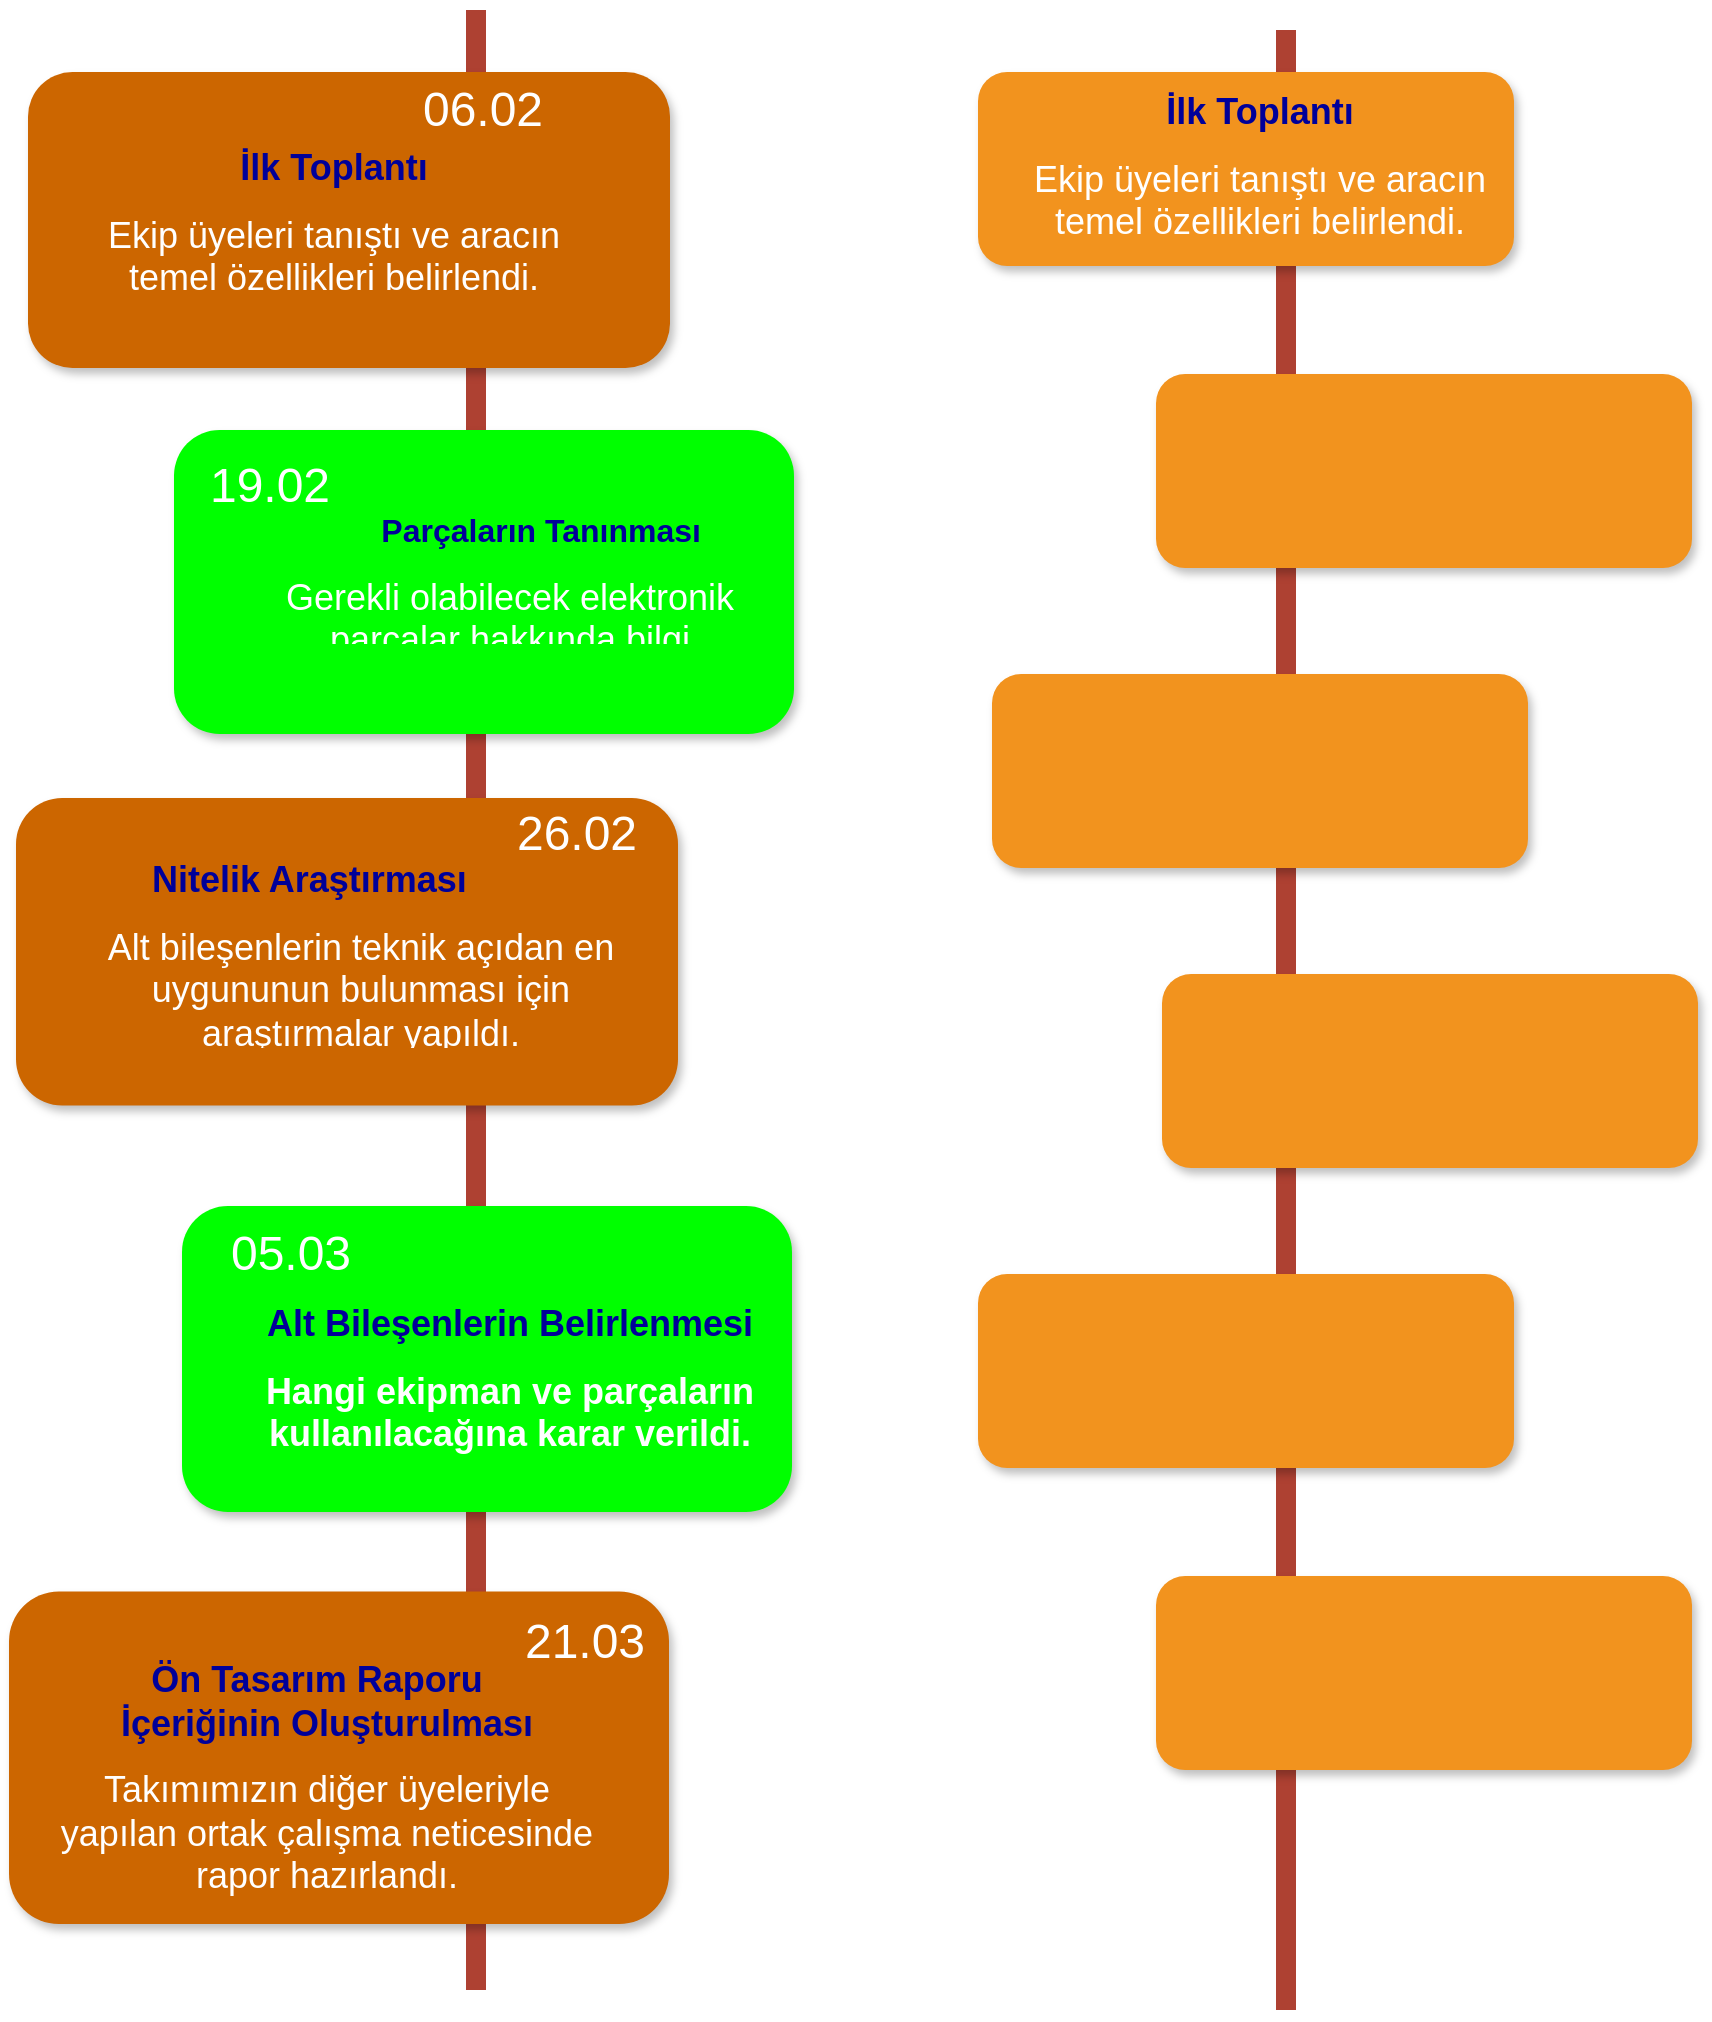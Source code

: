 <mxfile version="14.7.2" type="github">
  <diagram name="Page-1" id="fbcf5db9-b524-4cd4-e4f3-379dc89c3999">
    <mxGraphModel dx="3020" dy="1125" grid="0" gridSize="10" guides="1" tooltips="1" connect="1" arrows="1" fold="1" page="1" pageScale="1" pageWidth="850" pageHeight="1100" background="none" math="0" shadow="0">
      <root>
        <mxCell id="0" />
        <mxCell id="1" parent="0" />
        <mxCell id="2a0f93b5c73ef8e7-1" value="" style="line;strokeWidth=10;direction=south;html=1;fillColor=none;fontSize=13;fontColor=#000000;align=center;strokeColor=#AE4132;" parent="1" vertex="1">
          <mxGeometry x="225" y="70" width="10" height="990" as="geometry" />
        </mxCell>
        <mxCell id="2a0f93b5c73ef8e7-2" value="" style="rounded=1;whiteSpace=wrap;html=1;strokeColor=none;strokeWidth=1;fontSize=13;fontColor=#FFFFFF;align=center;gradientColor=none;gradientDirection=east;verticalAlign=top;shadow=1;fillColor=#CC6600;" parent="1" vertex="1">
          <mxGeometry x="6" y="101" width="321" height="148" as="geometry" />
        </mxCell>
        <mxCell id="2a0f93b5c73ef8e7-3" value="&lt;font style=&quot;font-size: 24px&quot;&gt;06.02&lt;/font&gt;" style="text;html=1;strokeColor=none;fillColor=none;align=center;verticalAlign=middle;whiteSpace=wrap;fontSize=30;fontColor=#FFFFFF;" parent="1" vertex="1">
          <mxGeometry x="208" y="107" width="51" height="20" as="geometry" />
        </mxCell>
        <mxCell id="2a0f93b5c73ef8e7-7" value="3" style="text;html=1;strokeColor=none;fillColor=none;align=center;verticalAlign=middle;whiteSpace=wrap;fontSize=30;fontColor=#FFFFFF;" parent="1" vertex="1">
          <mxGeometry x="45" y="393" width="40" height="20" as="geometry" />
        </mxCell>
        <mxCell id="2a0f93b5c73ef8e7-11" value="5" style="text;html=1;strokeColor=none;fillColor=none;align=center;verticalAlign=middle;whiteSpace=wrap;fontSize=30;fontColor=#FFFFFF;" parent="1" vertex="1">
          <mxGeometry x="45" y="623" width="40" height="20" as="geometry" />
        </mxCell>
        <mxCell id="2a0f93b5c73ef8e7-15" value="7" style="text;html=1;strokeColor=none;fillColor=none;align=center;verticalAlign=middle;whiteSpace=wrap;fontSize=30;fontColor=#FFFFFF;" parent="1" vertex="1">
          <mxGeometry x="45" y="863" width="40" height="20" as="geometry" />
        </mxCell>
        <mxCell id="2a0f93b5c73ef8e7-18" value="&lt;h1&gt;&lt;font color=&quot;#000099&quot;&gt;İlk Toplantı&lt;/font&gt;&lt;/h1&gt;&lt;p&gt;&lt;font style=&quot;font-size: 18px&quot;&gt;Ekip üyeleri tanıştı ve aracın temel özellikleri belirlendi.&lt;/font&gt;&lt;/p&gt;" style="text;html=1;spacing=5;spacingTop=-20;whiteSpace=wrap;overflow=hidden;strokeColor=none;strokeWidth=4;fillColor=none;gradientColor=#007FFF;fontSize=9;fontColor=#FFFFFF;align=center;" parent="1" vertex="1">
          <mxGeometry x="40" y="137" width="238" height="89" as="geometry" />
        </mxCell>
        <mxCell id="2a0f93b5c73ef8e7-25" value="&lt;h1&gt;Heading&lt;/h1&gt;&lt;p&gt;Lorem ipsum dolor sit amet, consectetur adipisicing elit, sed do eiusmod tempor incididunt ut labore et dolore magna aliqua.&lt;/p&gt;" style="text;html=1;spacing=5;spacingTop=-20;whiteSpace=wrap;overflow=hidden;strokeColor=none;strokeWidth=4;fillColor=none;gradientColor=#007FFF;fontSize=9;fontColor=#FFFFFF;align=center;" parent="1" vertex="1">
          <mxGeometry x="255" y="950" width="160" height="77" as="geometry" />
        </mxCell>
        <mxCell id="-CI094suR1XkRSVhxneS-1" value="" style="line;strokeWidth=10;direction=south;html=1;fillColor=none;fontSize=13;fontColor=#000000;align=center;strokeColor=#AE4132;" parent="1" vertex="1">
          <mxGeometry x="630" y="80" width="10" height="990" as="geometry" />
        </mxCell>
        <mxCell id="-CI094suR1XkRSVhxneS-3" value="1" style="text;html=1;strokeColor=none;fillColor=none;align=center;verticalAlign=middle;whiteSpace=wrap;fontSize=30;fontColor=#FFFFFF;" parent="1" vertex="1">
          <mxGeometry x="450" y="178" width="40" height="20" as="geometry" />
        </mxCell>
        <mxCell id="rtz68vQmMSl6x_0ly5T9-5" value="" style="rounded=1;whiteSpace=wrap;html=1;strokeColor=none;strokeWidth=1;fillColor=#F2931E;fontSize=13;fontColor=#FFFFFF;align=center;gradientColor=none;gradientDirection=east;verticalAlign=top;shadow=1;" parent="1" vertex="1">
          <mxGeometry x="481" y="101" width="268" height="97" as="geometry" />
        </mxCell>
        <mxCell id="rtz68vQmMSl6x_0ly5T9-9" value="" style="rounded=1;whiteSpace=wrap;html=1;strokeColor=none;strokeWidth=1;fontSize=13;fontColor=#FFFFFF;align=center;gradientColor=none;gradientDirection=east;verticalAlign=top;shadow=1;fillColor=#00FF00;" parent="1" vertex="1">
          <mxGeometry x="79" y="280" width="310" height="152" as="geometry" />
        </mxCell>
        <mxCell id="rtz68vQmMSl6x_0ly5T9-10" value="" style="rounded=1;whiteSpace=wrap;html=1;strokeColor=none;strokeWidth=1;fontSize=13;fontColor=#FFFFFF;align=center;gradientColor=none;gradientDirection=east;verticalAlign=top;shadow=1;fillColor=#CC6600;" parent="1" vertex="1">
          <mxGeometry y="464" width="331" height="153.75" as="geometry" />
        </mxCell>
        <mxCell id="rtz68vQmMSl6x_0ly5T9-13" value="" style="rounded=1;whiteSpace=wrap;html=1;strokeColor=none;strokeWidth=1;fontSize=13;fontColor=#FFFFFF;align=center;gradientColor=none;gradientDirection=east;verticalAlign=top;shadow=1;fillColor=#00FF00;" parent="1" vertex="1">
          <mxGeometry x="83" y="668" width="305" height="153" as="geometry" />
        </mxCell>
        <mxCell id="rtz68vQmMSl6x_0ly5T9-18" value="&lt;h1&gt;&lt;font style=&quot;font-size: 14px&quot;&gt;&amp;nbsp; &amp;nbsp; &amp;nbsp; &amp;nbsp;&amp;nbsp;&lt;/font&gt;&lt;font style=&quot;font-size: 16px&quot; color=&quot;#000099&quot;&gt;Parçaların Tanınması&lt;/font&gt;&lt;/h1&gt;&lt;p&gt;&lt;font style=&quot;font-size: 18px&quot;&gt;Gerekli olabilecek elektronik parçalar hakkında bilgi toplandı.&lt;/font&gt;&lt;/p&gt;" style="text;html=1;spacing=5;spacingTop=-20;whiteSpace=wrap;overflow=hidden;strokeColor=none;strokeWidth=4;fillColor=none;gradientColor=#007FFF;fontSize=9;fontColor=#FFFFFF;align=center;" parent="1" vertex="1">
          <mxGeometry x="120" y="318" width="254" height="69" as="geometry" />
        </mxCell>
        <mxCell id="rtz68vQmMSl6x_0ly5T9-19" value="&lt;font style=&quot;font-size: 24px&quot;&gt;19.02&lt;/font&gt;" style="text;html=1;strokeColor=none;fillColor=none;align=center;verticalAlign=middle;whiteSpace=wrap;fontSize=30;fontColor=#FFFFFF;" parent="1" vertex="1">
          <mxGeometry x="107" y="295" width="40" height="20" as="geometry" />
        </mxCell>
        <mxCell id="T_IrZNJ4jwdqQeyAai1--1" value="&lt;h1 style=&quot;text-align: left&quot;&gt;&lt;span&gt;&lt;font color=&quot;#000099&quot;&gt;&amp;nbsp; &amp;nbsp; &amp;nbsp;Nitelik Araştırması&lt;/font&gt;&lt;/span&gt;&lt;/h1&gt;&lt;h1&gt;&lt;span style=&quot;font-weight: normal&quot;&gt;&lt;font style=&quot;font-size: 18px&quot;&gt;Alt bileşenlerin teknik açıdan en uygununun bulunması için araştırmalar yapıldı.&lt;/font&gt;&lt;/span&gt;&lt;br&gt;&lt;/h1&gt;" style="text;html=1;spacing=5;spacingTop=-20;whiteSpace=wrap;overflow=hidden;strokeColor=none;strokeWidth=4;fillColor=none;gradientColor=#007FFF;fontSize=9;fontColor=#FFFFFF;align=center;" vertex="1" parent="1">
          <mxGeometry x="39" y="493" width="267" height="95.5" as="geometry" />
        </mxCell>
        <mxCell id="T_IrZNJ4jwdqQeyAai1--2" value="&lt;font style=&quot;font-size: 24px&quot;&gt;26.02&lt;/font&gt;" style="text;html=1;strokeColor=none;fillColor=none;align=center;verticalAlign=middle;whiteSpace=wrap;fontSize=30;fontColor=#FFFFFF;" vertex="1" parent="1">
          <mxGeometry x="255" y="469" width="51" height="20" as="geometry" />
        </mxCell>
        <mxCell id="T_IrZNJ4jwdqQeyAai1--5" value="&lt;h1&gt;&lt;font color=&quot;#000099&quot;&gt;Alt Bileşenlerin Belirlenmesi&lt;/font&gt;&lt;/h1&gt;&lt;h1&gt;Hangi ekipman ve parçaların kullanılacağına karar verildi.&lt;/h1&gt;" style="text;html=1;spacing=5;spacingTop=-20;whiteSpace=wrap;overflow=hidden;strokeColor=none;strokeWidth=4;fillColor=none;gradientColor=#007FFF;fontSize=9;fontColor=#FFFFFF;align=center;" vertex="1" parent="1">
          <mxGeometry x="112" y="715" width="270" height="92" as="geometry" />
        </mxCell>
        <mxCell id="T_IrZNJ4jwdqQeyAai1--6" value="&lt;font style=&quot;font-size: 24px&quot;&gt;05.03&lt;/font&gt;" style="text;html=1;strokeColor=none;fillColor=none;align=center;verticalAlign=middle;whiteSpace=wrap;fontSize=30;fontColor=#FFFFFF;" vertex="1" parent="1">
          <mxGeometry x="112" y="679" width="51" height="20" as="geometry" />
        </mxCell>
        <mxCell id="T_IrZNJ4jwdqQeyAai1--7" value="" style="rounded=1;whiteSpace=wrap;html=1;strokeColor=none;strokeWidth=1;fontSize=13;fontColor=#FFFFFF;align=center;gradientColor=none;gradientDirection=east;verticalAlign=top;shadow=1;fillColor=#CC6600;" vertex="1" parent="1">
          <mxGeometry x="-3.5" y="860.75" width="330" height="166.25" as="geometry" />
        </mxCell>
        <mxCell id="T_IrZNJ4jwdqQeyAai1--8" value="&lt;h1&gt;&lt;span&gt;&lt;font color=&quot;#000099&quot;&gt;&amp;nbsp; &amp;nbsp; &amp;nbsp;Ön Tasarım Raporu&amp;nbsp; &amp;nbsp; &amp;nbsp; &amp;nbsp; İçeriğinin Oluşturulması&lt;/font&gt;&lt;/span&gt;&lt;/h1&gt;&lt;h1&gt;&lt;span style=&quot;font-weight: normal&quot;&gt;&lt;font style=&quot;font-size: 18px&quot;&gt;Takımımızın diğer üyeleriyle yapılan ortak çalışma neticesinde rapor hazırlandı.&lt;/font&gt;&lt;/span&gt;&lt;br&gt;&lt;/h1&gt;" style="text;html=1;spacing=5;spacingTop=-20;whiteSpace=wrap;overflow=hidden;strokeColor=none;strokeWidth=4;fillColor=none;gradientColor=#007FFF;fontSize=9;fontColor=#FFFFFF;align=center;" vertex="1" parent="1">
          <mxGeometry x="13" y="893" width="285" height="139" as="geometry" />
        </mxCell>
        <mxCell id="T_IrZNJ4jwdqQeyAai1--9" value="&lt;font style=&quot;font-size: 24px&quot;&gt;21.03&lt;/font&gt;" style="text;html=1;strokeColor=none;fillColor=none;align=center;verticalAlign=middle;whiteSpace=wrap;fontSize=30;fontColor=#FFFFFF;" vertex="1" parent="1">
          <mxGeometry x="259" y="873" width="51" height="20" as="geometry" />
        </mxCell>
        <mxCell id="T_IrZNJ4jwdqQeyAai1--11" value="&lt;h1&gt;&lt;font color=&quot;#000099&quot;&gt;İlk Toplantı&lt;/font&gt;&lt;/h1&gt;&lt;p&gt;&lt;font style=&quot;font-size: 18px&quot;&gt;Ekip üyeleri tanıştı ve aracın temel özellikleri belirlendi.&lt;/font&gt;&lt;/p&gt;" style="text;html=1;spacing=5;spacingTop=-20;whiteSpace=wrap;overflow=hidden;strokeColor=none;strokeWidth=4;fillColor=none;gradientColor=#007FFF;fontSize=9;fontColor=#FFFFFF;align=center;" vertex="1" parent="1">
          <mxGeometry x="503" y="109" width="238" height="89" as="geometry" />
        </mxCell>
        <mxCell id="T_IrZNJ4jwdqQeyAai1--14" value="" style="rounded=1;whiteSpace=wrap;html=1;strokeColor=none;strokeWidth=1;fillColor=#F2931E;fontSize=13;fontColor=#FFFFFF;align=center;gradientColor=none;gradientDirection=east;verticalAlign=top;shadow=1;" vertex="1" parent="1">
          <mxGeometry x="570" y="252" width="268" height="97" as="geometry" />
        </mxCell>
        <mxCell id="T_IrZNJ4jwdqQeyAai1--15" value="" style="rounded=1;whiteSpace=wrap;html=1;strokeColor=none;strokeWidth=1;fillColor=#F2931E;fontSize=13;fontColor=#FFFFFF;align=center;gradientColor=none;gradientDirection=east;verticalAlign=top;shadow=1;" vertex="1" parent="1">
          <mxGeometry x="488" y="402" width="268" height="97" as="geometry" />
        </mxCell>
        <mxCell id="T_IrZNJ4jwdqQeyAai1--16" value="" style="rounded=1;whiteSpace=wrap;html=1;strokeColor=none;strokeWidth=1;fillColor=#F2931E;fontSize=13;fontColor=#FFFFFF;align=center;gradientColor=none;gradientDirection=east;verticalAlign=top;shadow=1;" vertex="1" parent="1">
          <mxGeometry x="573" y="552" width="268" height="97" as="geometry" />
        </mxCell>
        <mxCell id="T_IrZNJ4jwdqQeyAai1--17" value="" style="rounded=1;whiteSpace=wrap;html=1;strokeColor=none;strokeWidth=1;fillColor=#F2931E;fontSize=13;fontColor=#FFFFFF;align=center;gradientColor=none;gradientDirection=east;verticalAlign=top;shadow=1;" vertex="1" parent="1">
          <mxGeometry x="481" y="702" width="268" height="97" as="geometry" />
        </mxCell>
        <mxCell id="T_IrZNJ4jwdqQeyAai1--18" value="" style="rounded=1;whiteSpace=wrap;html=1;strokeColor=none;strokeWidth=1;fillColor=#F2931E;fontSize=13;fontColor=#FFFFFF;align=center;gradientColor=none;gradientDirection=east;verticalAlign=top;shadow=1;" vertex="1" parent="1">
          <mxGeometry x="570" y="853" width="268" height="97" as="geometry" />
        </mxCell>
      </root>
    </mxGraphModel>
  </diagram>
</mxfile>
